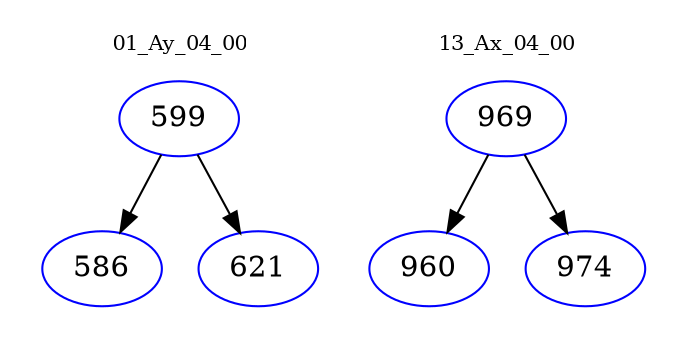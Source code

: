 digraph{
subgraph cluster_0 {
color = white
label = "01_Ay_04_00";
fontsize=10;
T0_599 [label="599", color="blue"]
T0_599 -> T0_586 [color="black"]
T0_586 [label="586", color="blue"]
T0_599 -> T0_621 [color="black"]
T0_621 [label="621", color="blue"]
}
subgraph cluster_1 {
color = white
label = "13_Ax_04_00";
fontsize=10;
T1_969 [label="969", color="blue"]
T1_969 -> T1_960 [color="black"]
T1_960 [label="960", color="blue"]
T1_969 -> T1_974 [color="black"]
T1_974 [label="974", color="blue"]
}
}
